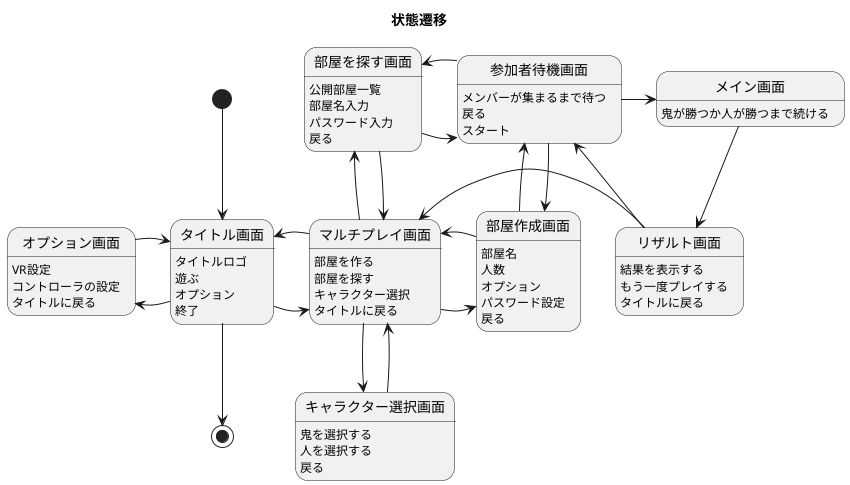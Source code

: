 @startuml

title 状態遷移

'画面遷移'
[*] -down-> タイトル画面

タイトル画面 -right-> マルチプレイ画面
タイトル画面 -left-> オプション画面
タイトル画面 -down-> [*]

オプション画面 -right-> タイトル画面

マルチプレイ画面 -right-> 部屋作成画面
マルチプレイ画面 -up-> 部屋を探す画面
マルチプレイ画面 -down-> キャラクター選択画面
マルチプレイ画面 -left-> タイトル画面

キャラクター選択画面 -up-> マルチプレイ画面

部屋作成画面 -up-> 参加者待機画面
部屋作成画面 -left-> マルチプレイ画面

部屋を探す画面 -right-> 参加者待機画面
部屋を探す画面 -down-> マルチプレイ画面

参加者待機画面 -right-> メイン画面
参加者待機画面 -down-> 部屋作成画面
参加者待機画面 -left-> 部屋を探す画面

メイン画面 -down-> リザルト画面

リザルト画面 -up-> 参加者待機画面
リザルト画面 -left-> マルチプレイ画面


'各画面定義'
タイトル画面 : タイトルロゴ
タイトル画面 : 遊ぶ
タイトル画面 : オプション
タイトル画面 : 終了

オプション画面 : VR設定
オプション画面 : コントローラの設定
オプション画面 : タイトルに戻る

マルチプレイ画面 : 部屋を作る
マルチプレイ画面 : 部屋を探す
マルチプレイ画面 : キャラクター選択
マルチプレイ画面 : タイトルに戻る

部屋作成画面 : 部屋名
部屋作成画面 : 人数
部屋作成画面 : オプション
部屋作成画面 : パスワード設定
部屋作成画面 : 戻る

部屋を探す画面 : 公開部屋一覧
部屋を探す画面 : 部屋名入力
部屋を探す画面 : パスワード入力
部屋を探す画面 : 戻る

キャラクター選択画面 : 鬼を選択する
キャラクター選択画面 : 人を選択する
キャラクター選択画面 : 戻る

参加者待機画面 : メンバーが集まるまで待つ
参加者待機画面 : 戻る
参加者待機画面 : スタート

メイン画面 : 鬼が勝つか人が勝つまで続ける

リザルト画面 : 結果を表示する
リザルト画面 : もう一度プレイする
リザルト画面 : タイトルに戻る

@enduml
